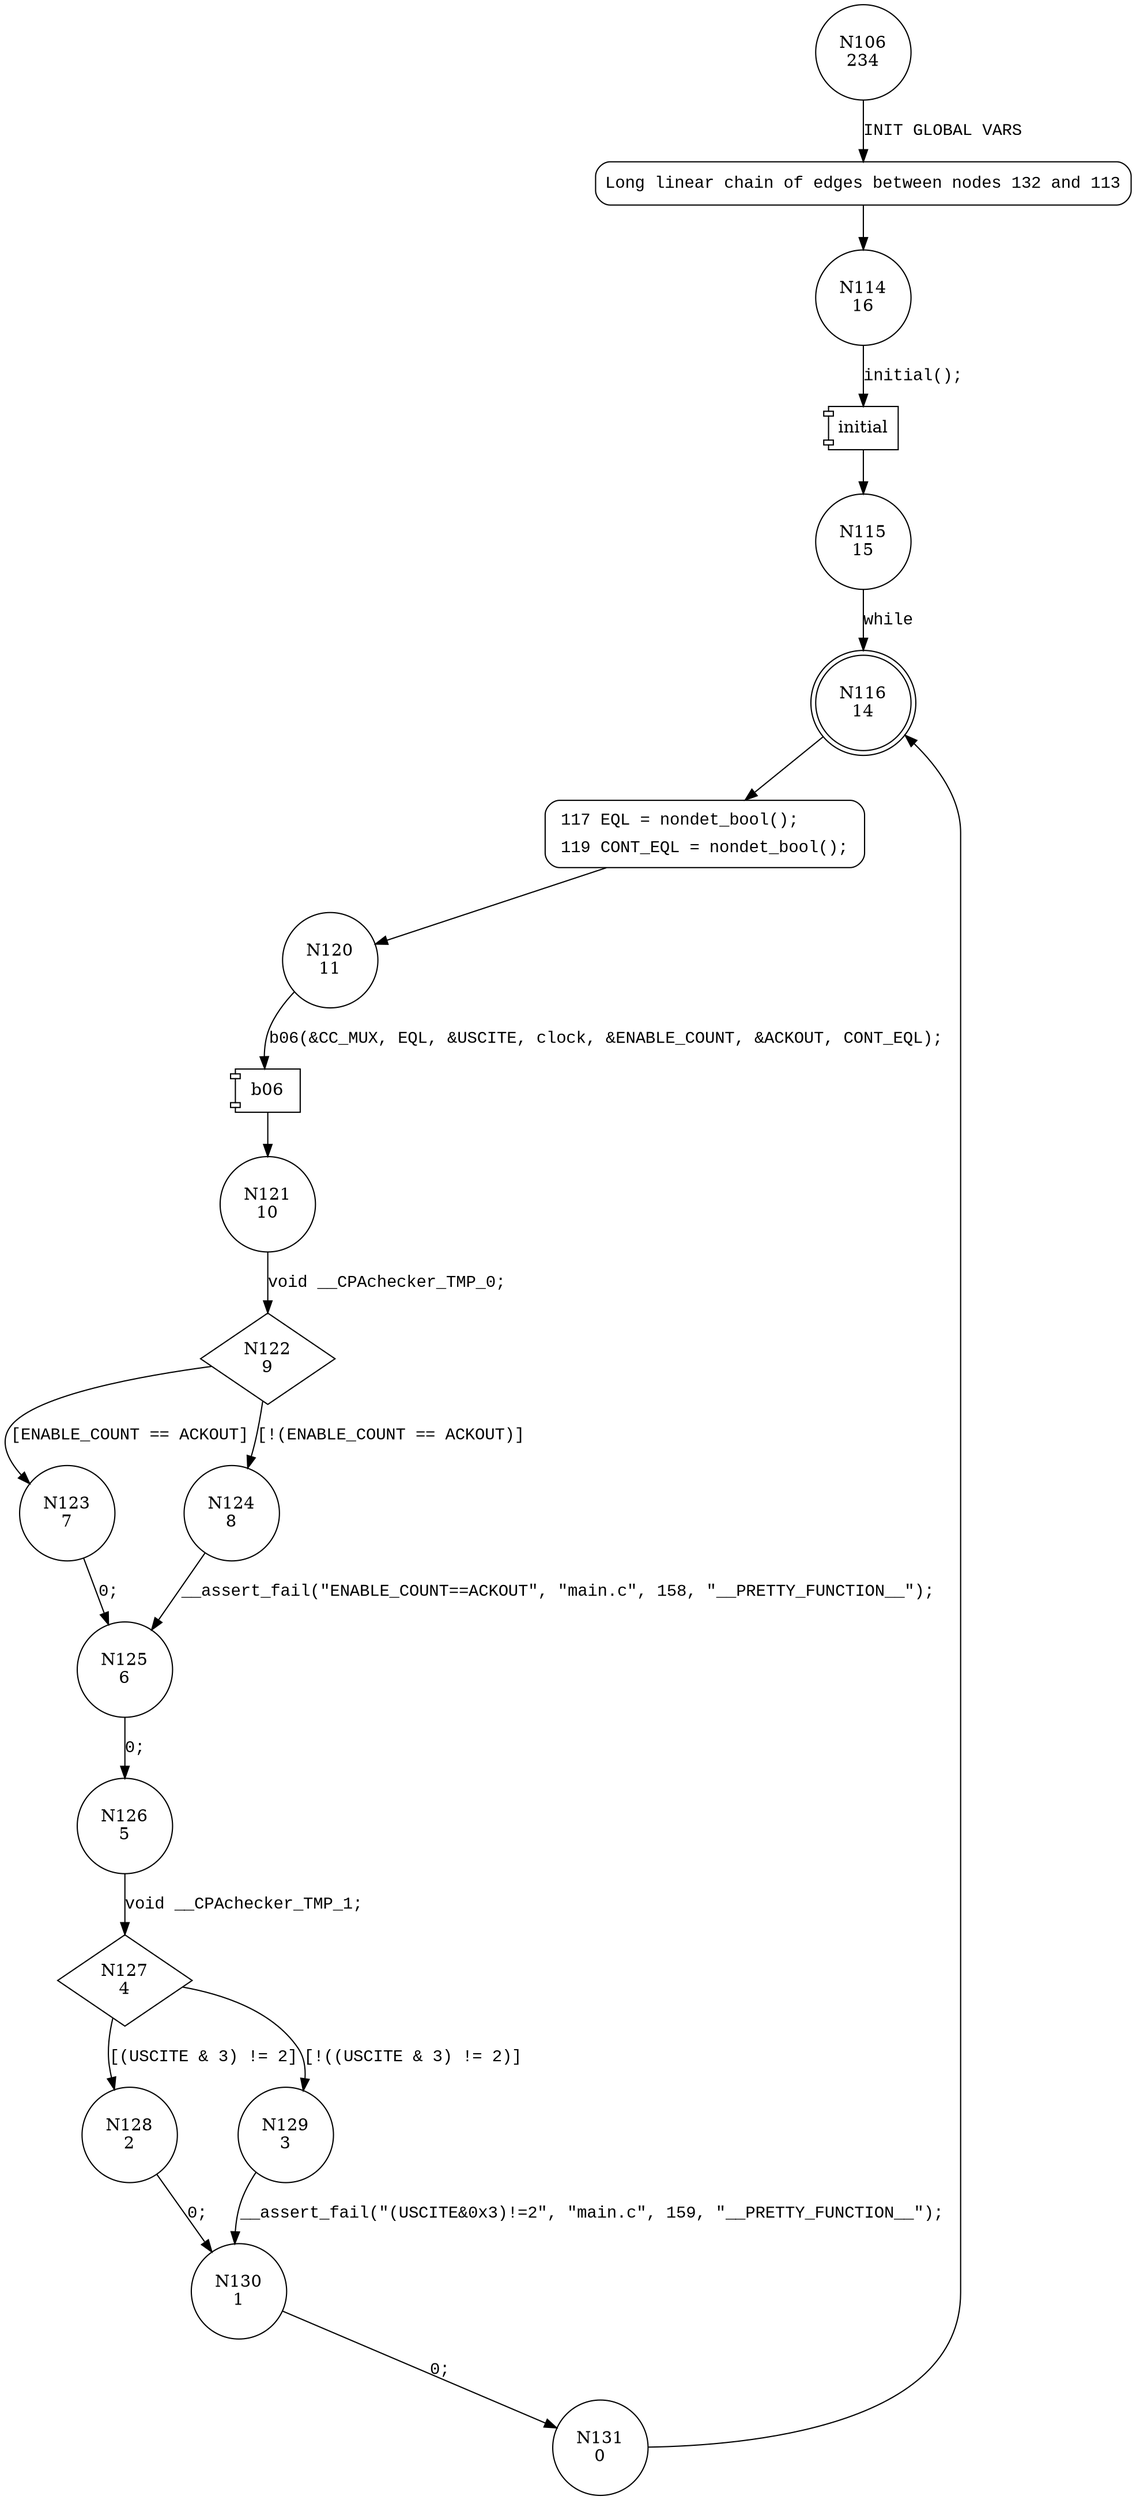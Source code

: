 digraph main {
106 [shape="circle" label="N106\n234"]
132 [shape="circle" label="N132\n233"]
114 [shape="circle" label="N114\n16"]
115 [shape="circle" label="N115\n15"]
116 [shape="doublecircle" label="N116\n14"]
117 [shape="circle" label="N117\n13"]
120 [shape="circle" label="N120\n11"]
121 [shape="circle" label="N121\n10"]
122 [shape="diamond" label="N122\n9"]
123 [shape="circle" label="N123\n7"]
124 [shape="circle" label="N124\n8"]
125 [shape="circle" label="N125\n6"]
126 [shape="circle" label="N126\n5"]
127 [shape="diamond" label="N127\n4"]
128 [shape="circle" label="N128\n2"]
129 [shape="circle" label="N129\n3"]
130 [shape="circle" label="N130\n1"]
131 [shape="circle" label="N131\n0"]
132 [style="filled,bold" penwidth="1" fillcolor="white" fontname="Courier New" shape="Mrecord" label="Long linear chain of edges between nodes 132 and 113"]
132 -> 114[label=""]
117 [style="filled,bold" penwidth="1" fillcolor="white" fontname="Courier New" shape="Mrecord" label=<<table border="0" cellborder="0" cellpadding="3" bgcolor="white"><tr><td align="right">117</td><td align="left">EQL = nondet_bool();</td></tr><tr><td align="right">119</td><td align="left">CONT_EQL = nondet_bool();</td></tr></table>>]
117 -> 120[label=""]
106 -> 132 [label="INIT GLOBAL VARS" fontname="Courier New"]
100001 [shape="component" label="initial"]
114 -> 100001 [label="initial();" fontname="Courier New"]
100001 -> 115 [label="" fontname="Courier New"]
116 -> 117 [label="" fontname="Courier New"]
100002 [shape="component" label="b06"]
120 -> 100002 [label="b06(&CC_MUX, EQL, &USCITE, clock, &ENABLE_COUNT, &ACKOUT, CONT_EQL);" fontname="Courier New"]
100002 -> 121 [label="" fontname="Courier New"]
122 -> 123 [label="[ENABLE_COUNT == ACKOUT]" fontname="Courier New"]
122 -> 124 [label="[!(ENABLE_COUNT == ACKOUT)]" fontname="Courier New"]
125 -> 126 [label="0;" fontname="Courier New"]
127 -> 128 [label="[(USCITE & 3) != 2]" fontname="Courier New"]
127 -> 129 [label="[!((USCITE & 3) != 2)]" fontname="Courier New"]
130 -> 131 [label="0;" fontname="Courier New"]
128 -> 130 [label="0;" fontname="Courier New"]
115 -> 116 [label="while" fontname="Courier New"]
121 -> 122 [label="void __CPAchecker_TMP_0;" fontname="Courier New"]
124 -> 125 [label="__assert_fail(\"ENABLE_COUNT==ACKOUT\", \"main.c\", 158, \"__PRETTY_FUNCTION__\");" fontname="Courier New"]
126 -> 127 [label="void __CPAchecker_TMP_1;" fontname="Courier New"]
129 -> 130 [label="__assert_fail(\"(USCITE&0x3)!=2\", \"main.c\", 159, \"__PRETTY_FUNCTION__\");" fontname="Courier New"]
131 -> 116 [label="" fontname="Courier New"]
123 -> 125 [label="0;" fontname="Courier New"]
}
